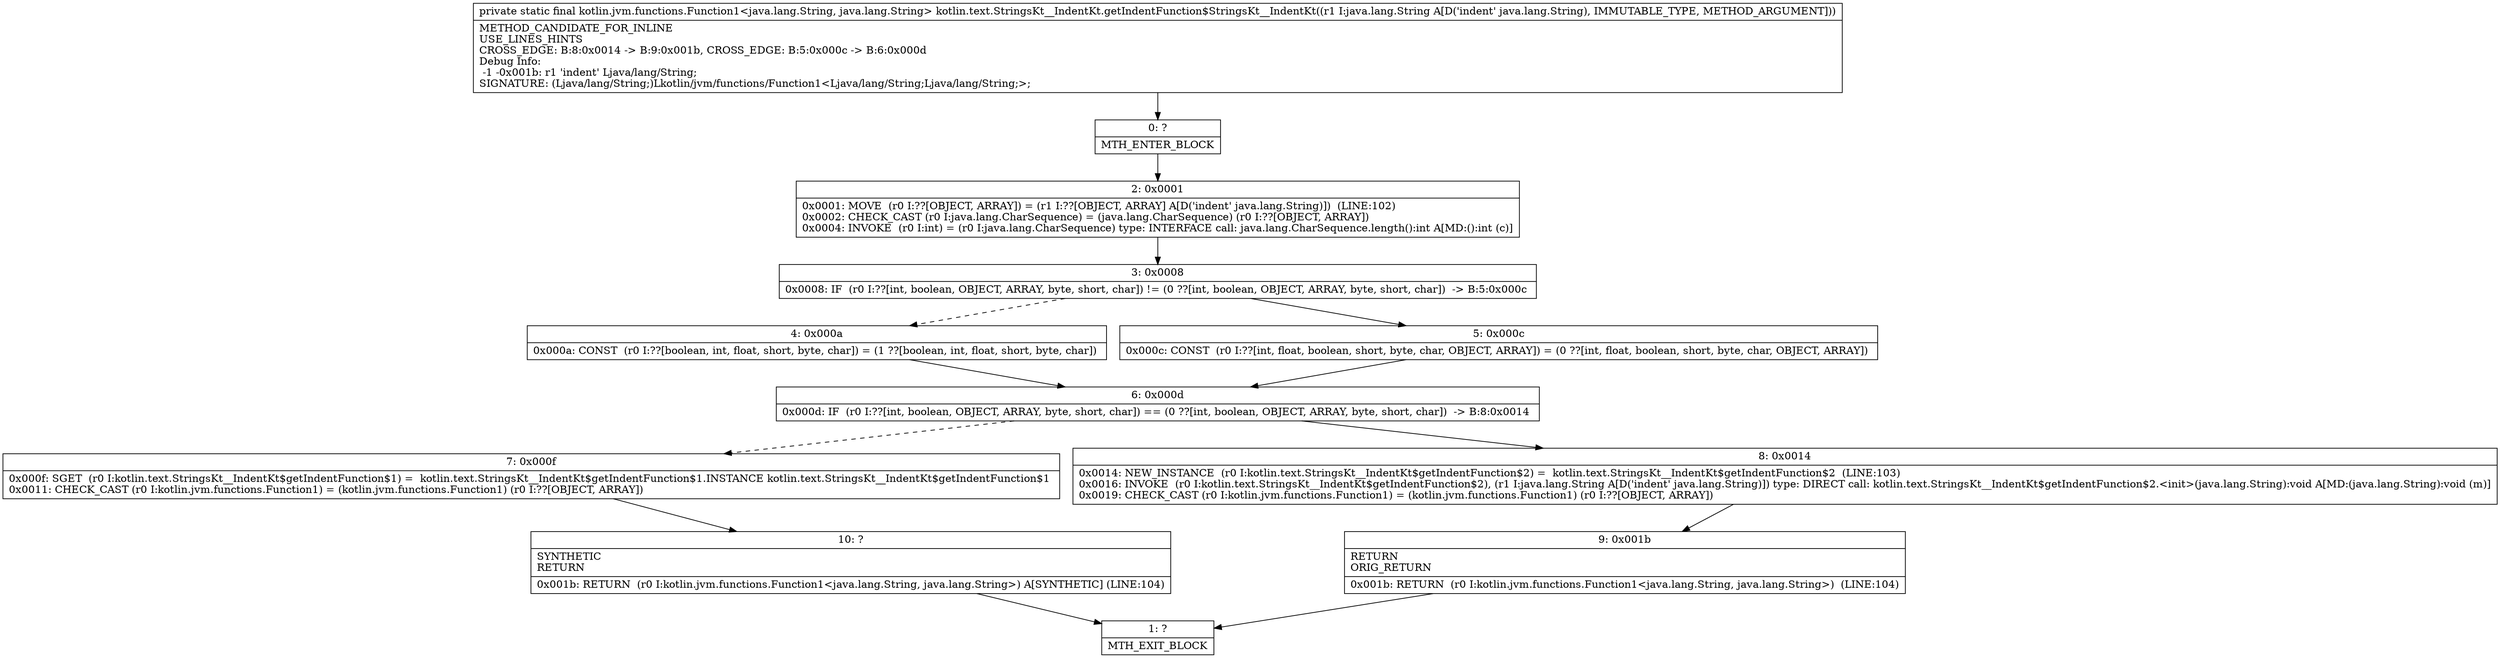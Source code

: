 digraph "CFG forkotlin.text.StringsKt__IndentKt.getIndentFunction$StringsKt__IndentKt(Ljava\/lang\/String;)Lkotlin\/jvm\/functions\/Function1;" {
Node_0 [shape=record,label="{0\:\ ?|MTH_ENTER_BLOCK\l}"];
Node_2 [shape=record,label="{2\:\ 0x0001|0x0001: MOVE  (r0 I:??[OBJECT, ARRAY]) = (r1 I:??[OBJECT, ARRAY] A[D('indent' java.lang.String)])  (LINE:102)\l0x0002: CHECK_CAST (r0 I:java.lang.CharSequence) = (java.lang.CharSequence) (r0 I:??[OBJECT, ARRAY]) \l0x0004: INVOKE  (r0 I:int) = (r0 I:java.lang.CharSequence) type: INTERFACE call: java.lang.CharSequence.length():int A[MD:():int (c)]\l}"];
Node_3 [shape=record,label="{3\:\ 0x0008|0x0008: IF  (r0 I:??[int, boolean, OBJECT, ARRAY, byte, short, char]) != (0 ??[int, boolean, OBJECT, ARRAY, byte, short, char])  \-\> B:5:0x000c \l}"];
Node_4 [shape=record,label="{4\:\ 0x000a|0x000a: CONST  (r0 I:??[boolean, int, float, short, byte, char]) = (1 ??[boolean, int, float, short, byte, char]) \l}"];
Node_6 [shape=record,label="{6\:\ 0x000d|0x000d: IF  (r0 I:??[int, boolean, OBJECT, ARRAY, byte, short, char]) == (0 ??[int, boolean, OBJECT, ARRAY, byte, short, char])  \-\> B:8:0x0014 \l}"];
Node_7 [shape=record,label="{7\:\ 0x000f|0x000f: SGET  (r0 I:kotlin.text.StringsKt__IndentKt$getIndentFunction$1) =  kotlin.text.StringsKt__IndentKt$getIndentFunction$1.INSTANCE kotlin.text.StringsKt__IndentKt$getIndentFunction$1 \l0x0011: CHECK_CAST (r0 I:kotlin.jvm.functions.Function1) = (kotlin.jvm.functions.Function1) (r0 I:??[OBJECT, ARRAY]) \l}"];
Node_10 [shape=record,label="{10\:\ ?|SYNTHETIC\lRETURN\l|0x001b: RETURN  (r0 I:kotlin.jvm.functions.Function1\<java.lang.String, java.lang.String\>) A[SYNTHETIC] (LINE:104)\l}"];
Node_1 [shape=record,label="{1\:\ ?|MTH_EXIT_BLOCK\l}"];
Node_8 [shape=record,label="{8\:\ 0x0014|0x0014: NEW_INSTANCE  (r0 I:kotlin.text.StringsKt__IndentKt$getIndentFunction$2) =  kotlin.text.StringsKt__IndentKt$getIndentFunction$2  (LINE:103)\l0x0016: INVOKE  (r0 I:kotlin.text.StringsKt__IndentKt$getIndentFunction$2), (r1 I:java.lang.String A[D('indent' java.lang.String)]) type: DIRECT call: kotlin.text.StringsKt__IndentKt$getIndentFunction$2.\<init\>(java.lang.String):void A[MD:(java.lang.String):void (m)]\l0x0019: CHECK_CAST (r0 I:kotlin.jvm.functions.Function1) = (kotlin.jvm.functions.Function1) (r0 I:??[OBJECT, ARRAY]) \l}"];
Node_9 [shape=record,label="{9\:\ 0x001b|RETURN\lORIG_RETURN\l|0x001b: RETURN  (r0 I:kotlin.jvm.functions.Function1\<java.lang.String, java.lang.String\>)  (LINE:104)\l}"];
Node_5 [shape=record,label="{5\:\ 0x000c|0x000c: CONST  (r0 I:??[int, float, boolean, short, byte, char, OBJECT, ARRAY]) = (0 ??[int, float, boolean, short, byte, char, OBJECT, ARRAY]) \l}"];
MethodNode[shape=record,label="{private static final kotlin.jvm.functions.Function1\<java.lang.String, java.lang.String\> kotlin.text.StringsKt__IndentKt.getIndentFunction$StringsKt__IndentKt((r1 I:java.lang.String A[D('indent' java.lang.String), IMMUTABLE_TYPE, METHOD_ARGUMENT]))  | METHOD_CANDIDATE_FOR_INLINE\lUSE_LINES_HINTS\lCROSS_EDGE: B:8:0x0014 \-\> B:9:0x001b, CROSS_EDGE: B:5:0x000c \-\> B:6:0x000d\lDebug Info:\l  \-1 \-0x001b: r1 'indent' Ljava\/lang\/String;\lSIGNATURE: (Ljava\/lang\/String;)Lkotlin\/jvm\/functions\/Function1\<Ljava\/lang\/String;Ljava\/lang\/String;\>;\l}"];
MethodNode -> Node_0;Node_0 -> Node_2;
Node_2 -> Node_3;
Node_3 -> Node_4[style=dashed];
Node_3 -> Node_5;
Node_4 -> Node_6;
Node_6 -> Node_7[style=dashed];
Node_6 -> Node_8;
Node_7 -> Node_10;
Node_10 -> Node_1;
Node_8 -> Node_9;
Node_9 -> Node_1;
Node_5 -> Node_6;
}


